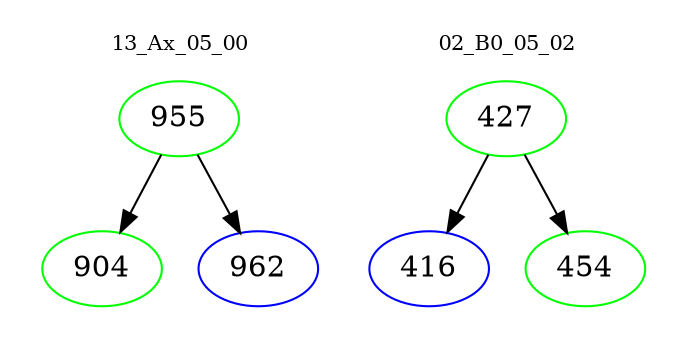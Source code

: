digraph{
subgraph cluster_0 {
color = white
label = "13_Ax_05_00";
fontsize=10;
T0_955 [label="955", color="green"]
T0_955 -> T0_904 [color="black"]
T0_904 [label="904", color="green"]
T0_955 -> T0_962 [color="black"]
T0_962 [label="962", color="blue"]
}
subgraph cluster_1 {
color = white
label = "02_B0_05_02";
fontsize=10;
T1_427 [label="427", color="green"]
T1_427 -> T1_416 [color="black"]
T1_416 [label="416", color="blue"]
T1_427 -> T1_454 [color="black"]
T1_454 [label="454", color="green"]
}
}
